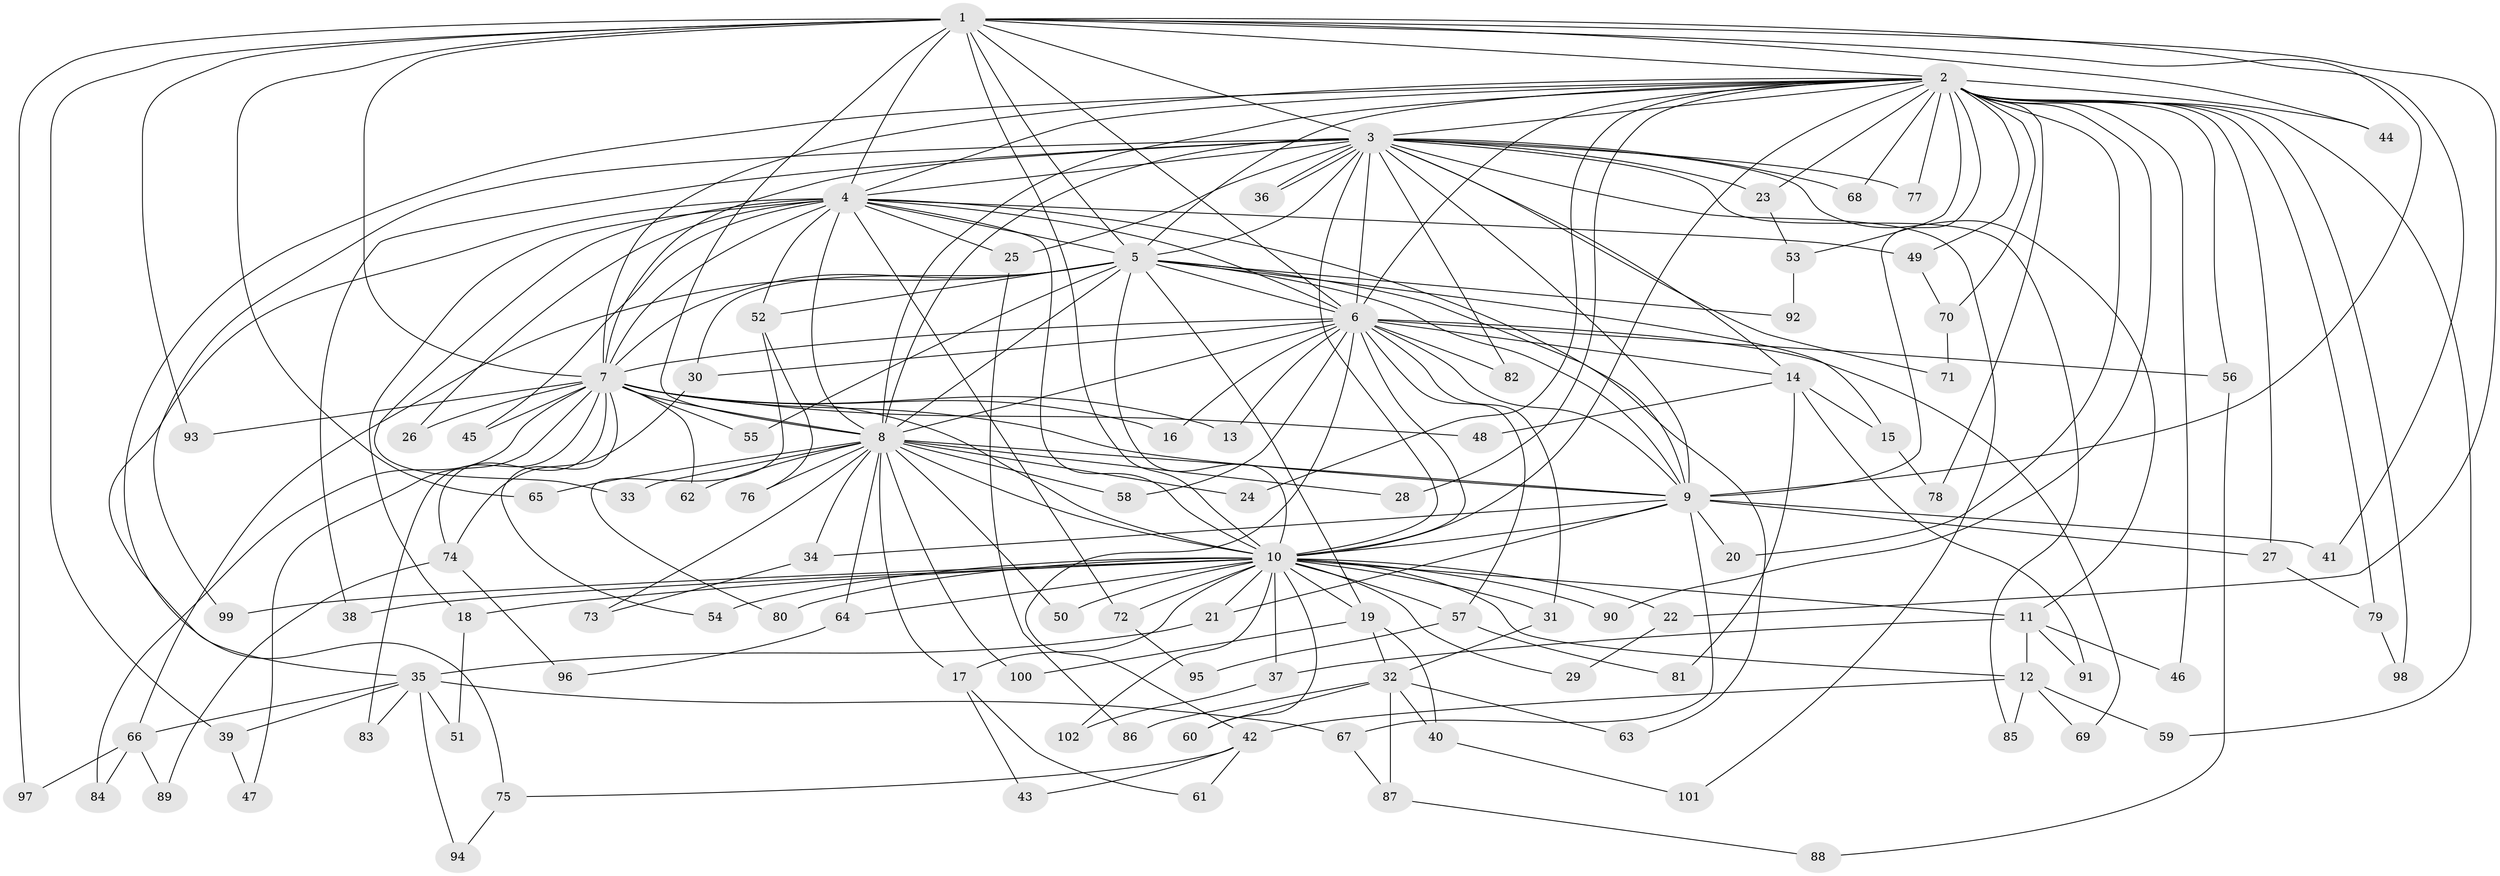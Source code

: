 // coarse degree distribution, {18: 0.0196078431372549, 1: 0.21568627450980393, 2: 0.5686274509803921, 3: 0.058823529411764705, 23: 0.0196078431372549, 4: 0.0392156862745098, 5: 0.0196078431372549, 6: 0.0196078431372549, 14: 0.0196078431372549, 22: 0.0196078431372549}
// Generated by graph-tools (version 1.1) at 2025/47/03/04/25 21:47:16]
// undirected, 102 vertices, 229 edges
graph export_dot {
graph [start="1"]
  node [color=gray90,style=filled];
  1;
  2;
  3;
  4;
  5;
  6;
  7;
  8;
  9;
  10;
  11;
  12;
  13;
  14;
  15;
  16;
  17;
  18;
  19;
  20;
  21;
  22;
  23;
  24;
  25;
  26;
  27;
  28;
  29;
  30;
  31;
  32;
  33;
  34;
  35;
  36;
  37;
  38;
  39;
  40;
  41;
  42;
  43;
  44;
  45;
  46;
  47;
  48;
  49;
  50;
  51;
  52;
  53;
  54;
  55;
  56;
  57;
  58;
  59;
  60;
  61;
  62;
  63;
  64;
  65;
  66;
  67;
  68;
  69;
  70;
  71;
  72;
  73;
  74;
  75;
  76;
  77;
  78;
  79;
  80;
  81;
  82;
  83;
  84;
  85;
  86;
  87;
  88;
  89;
  90;
  91;
  92;
  93;
  94;
  95;
  96;
  97;
  98;
  99;
  100;
  101;
  102;
  1 -- 2;
  1 -- 3;
  1 -- 4;
  1 -- 5;
  1 -- 6;
  1 -- 7;
  1 -- 8;
  1 -- 9;
  1 -- 10;
  1 -- 22;
  1 -- 39;
  1 -- 41;
  1 -- 44;
  1 -- 65;
  1 -- 93;
  1 -- 97;
  2 -- 3;
  2 -- 4;
  2 -- 5;
  2 -- 6;
  2 -- 7;
  2 -- 8;
  2 -- 9;
  2 -- 10;
  2 -- 20;
  2 -- 23;
  2 -- 24;
  2 -- 27;
  2 -- 28;
  2 -- 44;
  2 -- 46;
  2 -- 49;
  2 -- 53;
  2 -- 56;
  2 -- 59;
  2 -- 68;
  2 -- 70;
  2 -- 75;
  2 -- 77;
  2 -- 78;
  2 -- 79;
  2 -- 90;
  2 -- 98;
  3 -- 4;
  3 -- 5;
  3 -- 6;
  3 -- 7;
  3 -- 8;
  3 -- 9;
  3 -- 10;
  3 -- 11;
  3 -- 14;
  3 -- 23;
  3 -- 25;
  3 -- 36;
  3 -- 36;
  3 -- 38;
  3 -- 68;
  3 -- 71;
  3 -- 77;
  3 -- 82;
  3 -- 85;
  3 -- 99;
  3 -- 101;
  4 -- 5;
  4 -- 6;
  4 -- 7;
  4 -- 8;
  4 -- 9;
  4 -- 10;
  4 -- 18;
  4 -- 25;
  4 -- 26;
  4 -- 33;
  4 -- 35;
  4 -- 45;
  4 -- 49;
  4 -- 52;
  4 -- 72;
  5 -- 6;
  5 -- 7;
  5 -- 8;
  5 -- 9;
  5 -- 10;
  5 -- 15;
  5 -- 19;
  5 -- 30;
  5 -- 52;
  5 -- 55;
  5 -- 63;
  5 -- 66;
  5 -- 92;
  6 -- 7;
  6 -- 8;
  6 -- 9;
  6 -- 10;
  6 -- 13;
  6 -- 14;
  6 -- 16;
  6 -- 30;
  6 -- 31;
  6 -- 42;
  6 -- 56;
  6 -- 57;
  6 -- 58;
  6 -- 69;
  6 -- 82;
  7 -- 8;
  7 -- 9;
  7 -- 10;
  7 -- 13;
  7 -- 16;
  7 -- 26;
  7 -- 45;
  7 -- 47;
  7 -- 48;
  7 -- 54;
  7 -- 55;
  7 -- 62;
  7 -- 74;
  7 -- 83;
  7 -- 84;
  7 -- 93;
  8 -- 9;
  8 -- 10;
  8 -- 17;
  8 -- 24;
  8 -- 28;
  8 -- 33;
  8 -- 34;
  8 -- 50;
  8 -- 58;
  8 -- 62;
  8 -- 64;
  8 -- 65;
  8 -- 73;
  8 -- 76;
  8 -- 100;
  9 -- 10;
  9 -- 20;
  9 -- 21;
  9 -- 27;
  9 -- 34;
  9 -- 41;
  9 -- 67;
  10 -- 11;
  10 -- 12;
  10 -- 17;
  10 -- 18;
  10 -- 19;
  10 -- 21;
  10 -- 22;
  10 -- 29;
  10 -- 31;
  10 -- 37;
  10 -- 38;
  10 -- 50;
  10 -- 54;
  10 -- 57;
  10 -- 60;
  10 -- 64;
  10 -- 72;
  10 -- 80;
  10 -- 90;
  10 -- 99;
  10 -- 102;
  11 -- 12;
  11 -- 37;
  11 -- 46;
  11 -- 91;
  12 -- 42;
  12 -- 59;
  12 -- 69;
  12 -- 85;
  14 -- 15;
  14 -- 48;
  14 -- 81;
  14 -- 91;
  15 -- 78;
  17 -- 43;
  17 -- 61;
  18 -- 51;
  19 -- 32;
  19 -- 40;
  19 -- 100;
  21 -- 35;
  22 -- 29;
  23 -- 53;
  25 -- 86;
  27 -- 79;
  30 -- 74;
  31 -- 32;
  32 -- 40;
  32 -- 60;
  32 -- 63;
  32 -- 86;
  32 -- 87;
  34 -- 73;
  35 -- 39;
  35 -- 51;
  35 -- 66;
  35 -- 67;
  35 -- 83;
  35 -- 94;
  37 -- 102;
  39 -- 47;
  40 -- 101;
  42 -- 43;
  42 -- 61;
  42 -- 75;
  49 -- 70;
  52 -- 76;
  52 -- 80;
  53 -- 92;
  56 -- 88;
  57 -- 81;
  57 -- 95;
  64 -- 96;
  66 -- 84;
  66 -- 89;
  66 -- 97;
  67 -- 87;
  70 -- 71;
  72 -- 95;
  74 -- 89;
  74 -- 96;
  75 -- 94;
  79 -- 98;
  87 -- 88;
}
